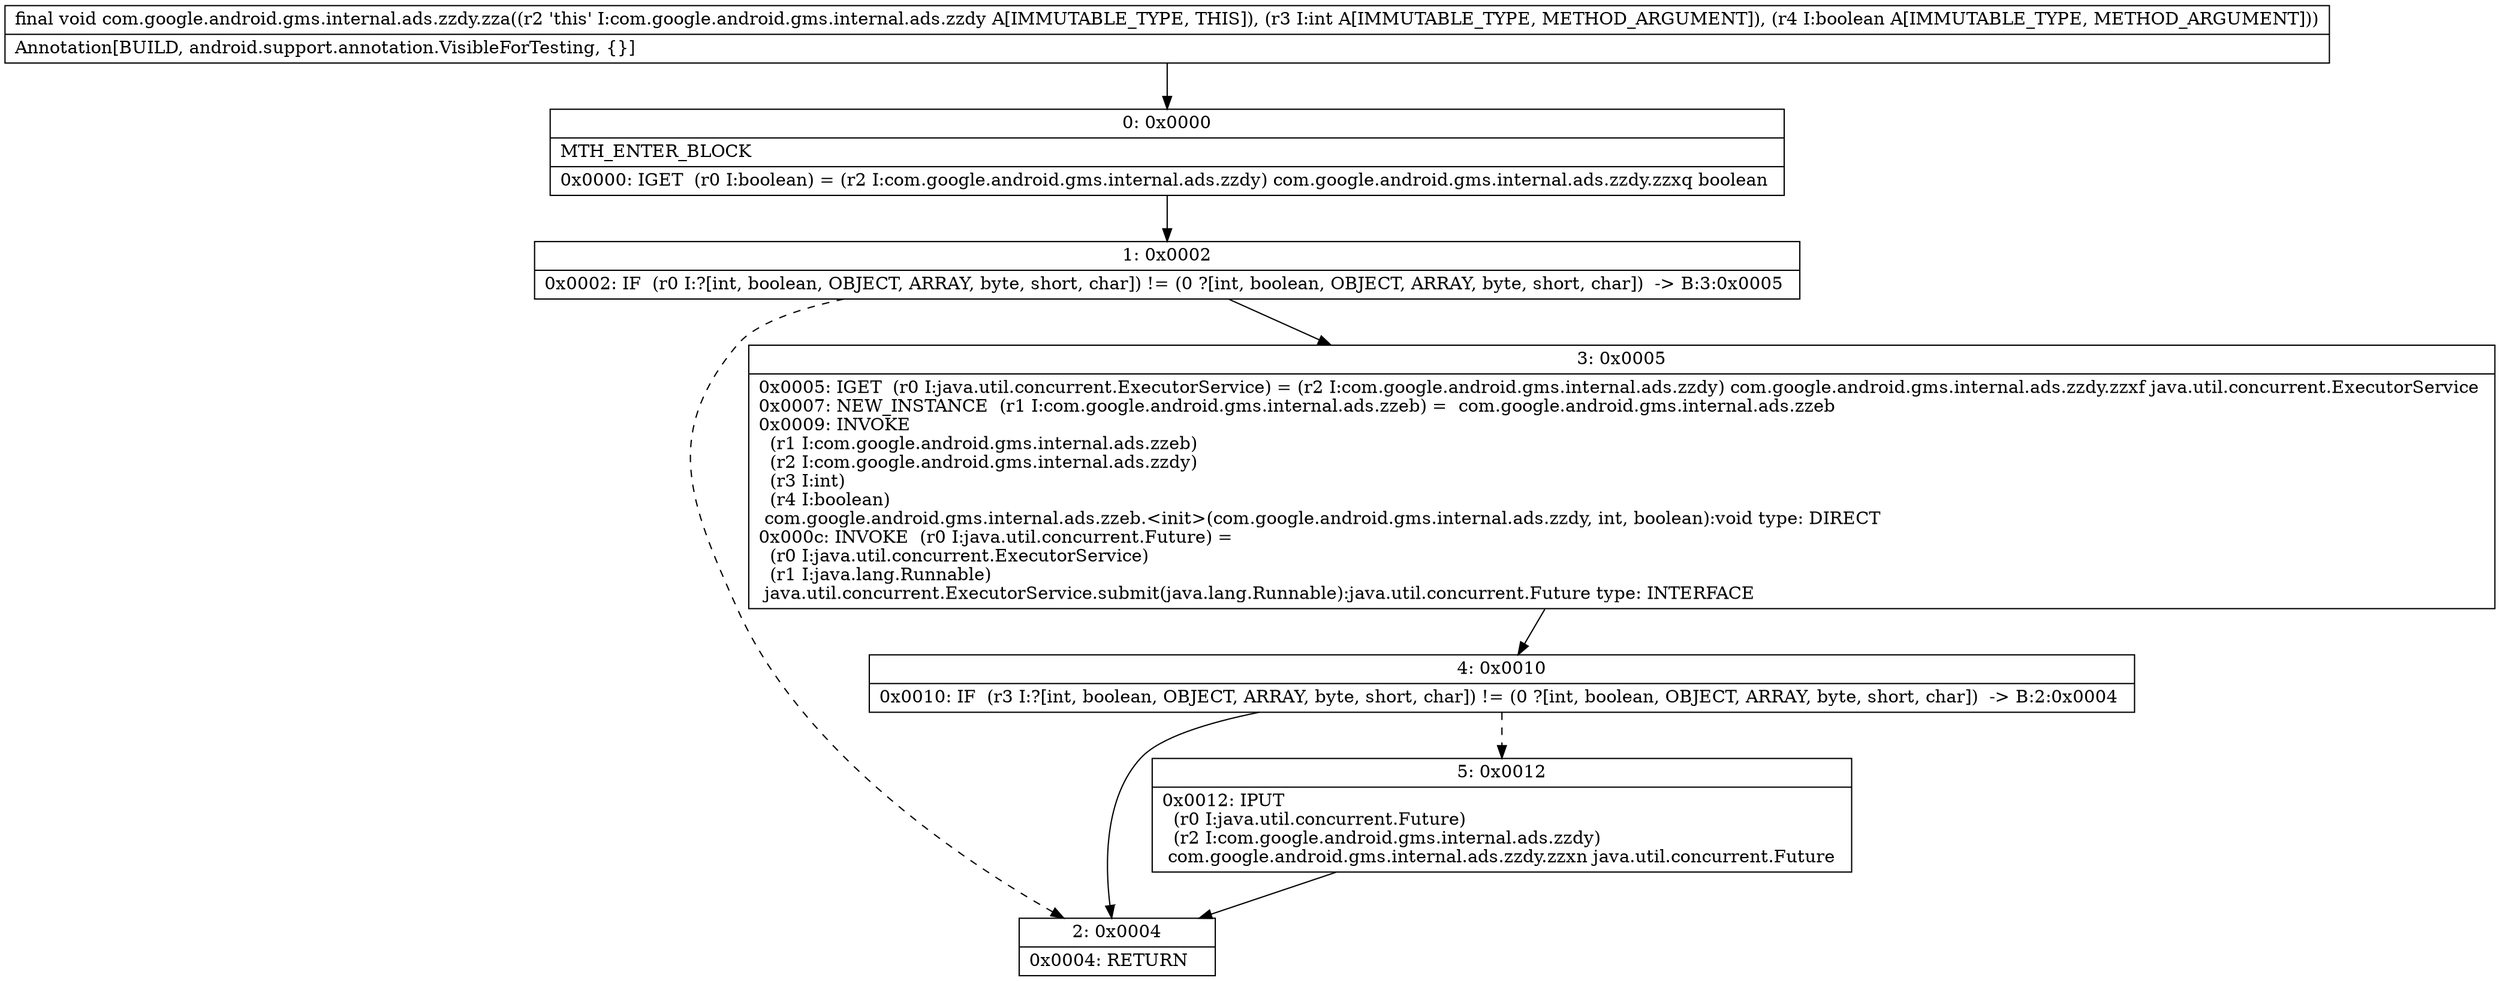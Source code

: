 digraph "CFG forcom.google.android.gms.internal.ads.zzdy.zza(IZ)V" {
Node_0 [shape=record,label="{0\:\ 0x0000|MTH_ENTER_BLOCK\l|0x0000: IGET  (r0 I:boolean) = (r2 I:com.google.android.gms.internal.ads.zzdy) com.google.android.gms.internal.ads.zzdy.zzxq boolean \l}"];
Node_1 [shape=record,label="{1\:\ 0x0002|0x0002: IF  (r0 I:?[int, boolean, OBJECT, ARRAY, byte, short, char]) != (0 ?[int, boolean, OBJECT, ARRAY, byte, short, char])  \-\> B:3:0x0005 \l}"];
Node_2 [shape=record,label="{2\:\ 0x0004|0x0004: RETURN   \l}"];
Node_3 [shape=record,label="{3\:\ 0x0005|0x0005: IGET  (r0 I:java.util.concurrent.ExecutorService) = (r2 I:com.google.android.gms.internal.ads.zzdy) com.google.android.gms.internal.ads.zzdy.zzxf java.util.concurrent.ExecutorService \l0x0007: NEW_INSTANCE  (r1 I:com.google.android.gms.internal.ads.zzeb) =  com.google.android.gms.internal.ads.zzeb \l0x0009: INVOKE  \l  (r1 I:com.google.android.gms.internal.ads.zzeb)\l  (r2 I:com.google.android.gms.internal.ads.zzdy)\l  (r3 I:int)\l  (r4 I:boolean)\l com.google.android.gms.internal.ads.zzeb.\<init\>(com.google.android.gms.internal.ads.zzdy, int, boolean):void type: DIRECT \l0x000c: INVOKE  (r0 I:java.util.concurrent.Future) = \l  (r0 I:java.util.concurrent.ExecutorService)\l  (r1 I:java.lang.Runnable)\l java.util.concurrent.ExecutorService.submit(java.lang.Runnable):java.util.concurrent.Future type: INTERFACE \l}"];
Node_4 [shape=record,label="{4\:\ 0x0010|0x0010: IF  (r3 I:?[int, boolean, OBJECT, ARRAY, byte, short, char]) != (0 ?[int, boolean, OBJECT, ARRAY, byte, short, char])  \-\> B:2:0x0004 \l}"];
Node_5 [shape=record,label="{5\:\ 0x0012|0x0012: IPUT  \l  (r0 I:java.util.concurrent.Future)\l  (r2 I:com.google.android.gms.internal.ads.zzdy)\l com.google.android.gms.internal.ads.zzdy.zzxn java.util.concurrent.Future \l}"];
MethodNode[shape=record,label="{final void com.google.android.gms.internal.ads.zzdy.zza((r2 'this' I:com.google.android.gms.internal.ads.zzdy A[IMMUTABLE_TYPE, THIS]), (r3 I:int A[IMMUTABLE_TYPE, METHOD_ARGUMENT]), (r4 I:boolean A[IMMUTABLE_TYPE, METHOD_ARGUMENT]))  | Annotation[BUILD, android.support.annotation.VisibleForTesting, \{\}]\l}"];
MethodNode -> Node_0;
Node_0 -> Node_1;
Node_1 -> Node_2[style=dashed];
Node_1 -> Node_3;
Node_3 -> Node_4;
Node_4 -> Node_2;
Node_4 -> Node_5[style=dashed];
Node_5 -> Node_2;
}

